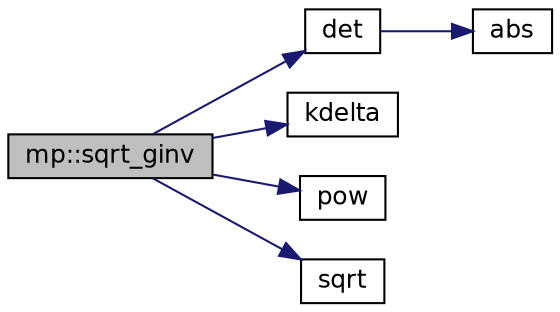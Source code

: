 digraph "mp::sqrt_ginv"
{
 // INTERACTIVE_SVG=YES
 // LATEX_PDF_SIZE
  bgcolor="transparent";
  edge [fontname="Helvetica",fontsize="12",labelfontname="Helvetica",labelfontsize="12"];
  node [fontname="Helvetica",fontsize="12",shape=record];
  rankdir="LR";
  Node1 [label="mp::sqrt_ginv",height=0.2,width=0.4,color="black", fillcolor="grey75", style="filled", fontcolor="black",tooltip="Square root of Monge patch metric tensor inverse."];
  Node1 -> Node2 [color="midnightblue",fontsize="12",style="solid",fontname="Helvetica"];
  Node2 [label="det",height=0.2,width=0.4,color="black",URL="$box_8libmd_8cc_a40b2bff2b597ae82496372ce80675e68.html#a40b2bff2b597ae82496372ce80675e68",tooltip=" "];
  Node2 -> Node3 [color="midnightblue",fontsize="12",style="solid",fontname="Helvetica"];
  Node3 [label="abs",height=0.2,width=0.4,color="black",URL="$autodiff_8libmd_8cc_aef1f4db2bbc91c997fdc24226ea63d52.html#aef1f4db2bbc91c997fdc24226ea63d52",tooltip=" "];
  Node1 -> Node4 [color="midnightblue",fontsize="12",style="solid",fontname="Helvetica"];
  Node4 [label="kdelta",height=0.2,width=0.4,color="black",URL="$mongepatches_8libmd_8cc_ae7f557e30beb3ab5663c7560989a9e8d.html#ae7f557e30beb3ab5663c7560989a9e8d",tooltip="Kronecker delta function."];
  Node1 -> Node5 [color="midnightblue",fontsize="12",style="solid",fontname="Helvetica"];
  Node5 [label="pow",height=0.2,width=0.4,color="black",URL="$autodiff_8libmd_8cc_a4fd9e414f0c7ab2098dcea6c6de318d9.html#a4fd9e414f0c7ab2098dcea6c6de318d9",tooltip=" "];
  Node1 -> Node6 [color="midnightblue",fontsize="12",style="solid",fontname="Helvetica"];
  Node6 [label="sqrt",height=0.2,width=0.4,color="black",URL="$autodiff_8libmd_8cc_af33bda4d5a7fc8ad1679ec339a730045.html#af33bda4d5a7fc8ad1679ec339a730045",tooltip=" "];
}
